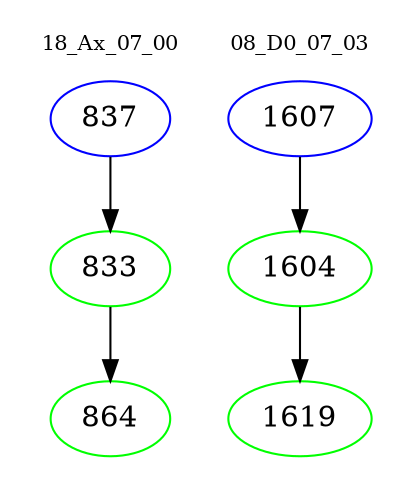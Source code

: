 digraph{
subgraph cluster_0 {
color = white
label = "18_Ax_07_00";
fontsize=10;
T0_837 [label="837", color="blue"]
T0_837 -> T0_833 [color="black"]
T0_833 [label="833", color="green"]
T0_833 -> T0_864 [color="black"]
T0_864 [label="864", color="green"]
}
subgraph cluster_1 {
color = white
label = "08_D0_07_03";
fontsize=10;
T1_1607 [label="1607", color="blue"]
T1_1607 -> T1_1604 [color="black"]
T1_1604 [label="1604", color="green"]
T1_1604 -> T1_1619 [color="black"]
T1_1619 [label="1619", color="green"]
}
}
